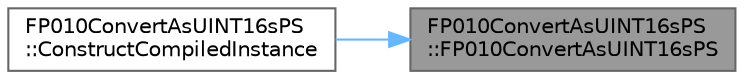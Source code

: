 digraph "FP010ConvertAsUINT16sPS::FP010ConvertAsUINT16sPS"
{
 // INTERACTIVE_SVG=YES
 // LATEX_PDF_SIZE
  bgcolor="transparent";
  edge [fontname=Helvetica,fontsize=10,labelfontname=Helvetica,labelfontsize=10];
  node [fontname=Helvetica,fontsize=10,shape=box,height=0.2,width=0.4];
  rankdir="RL";
  Node1 [id="Node000001",label="FP010ConvertAsUINT16sPS\l::FP010ConvertAsUINT16sPS",height=0.2,width=0.4,color="gray40", fillcolor="grey60", style="filled", fontcolor="black",tooltip=" "];
  Node1 -> Node2 [id="edge1_Node000001_Node000002",dir="back",color="steelblue1",style="solid",tooltip=" "];
  Node2 [id="Node000002",label="FP010ConvertAsUINT16sPS\l::ConstructCompiledInstance",height=0.2,width=0.4,color="grey40", fillcolor="white", style="filled",URL="$d8/d21/classFP010ConvertAsUINT16sPS.html#a93498039b15ed96b0e70af71e5d6ab61",tooltip=" "];
}
